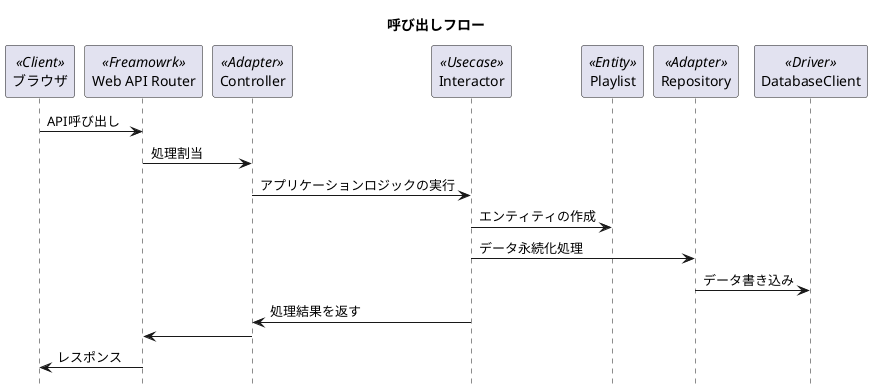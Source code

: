 @startuml

title 呼び出しフロー
hide footbox

participant ブラウザ as Browser <<Client>>
participant WebRouter as "Web API Router" <<Freamowrk>>
participant Controller as "Controller" <<Adapter>>
participant Interactor as "Interactor" <<Usecase>>
participant Entity as "Playlist" <<Entity>>
participant Repository as "Repository" <<Adapter>>
participant DatabaseClient as "DatabaseClient" <<Driver>>

Browser -> WebRouter: API呼び出し
WebRouter -> Controller: 処理割当
Controller -> Interactor: アプリケーションロジックの実行
Interactor -> Entity: エンティティの作成
Interactor -> Repository: データ永続化処理
Repository -> DatabaseClient: データ書き込み
Controller <- Interactor: 処理結果を返す
WebRouter <- Controller
Browser <- WebRouter: レスポンス


@enduml
